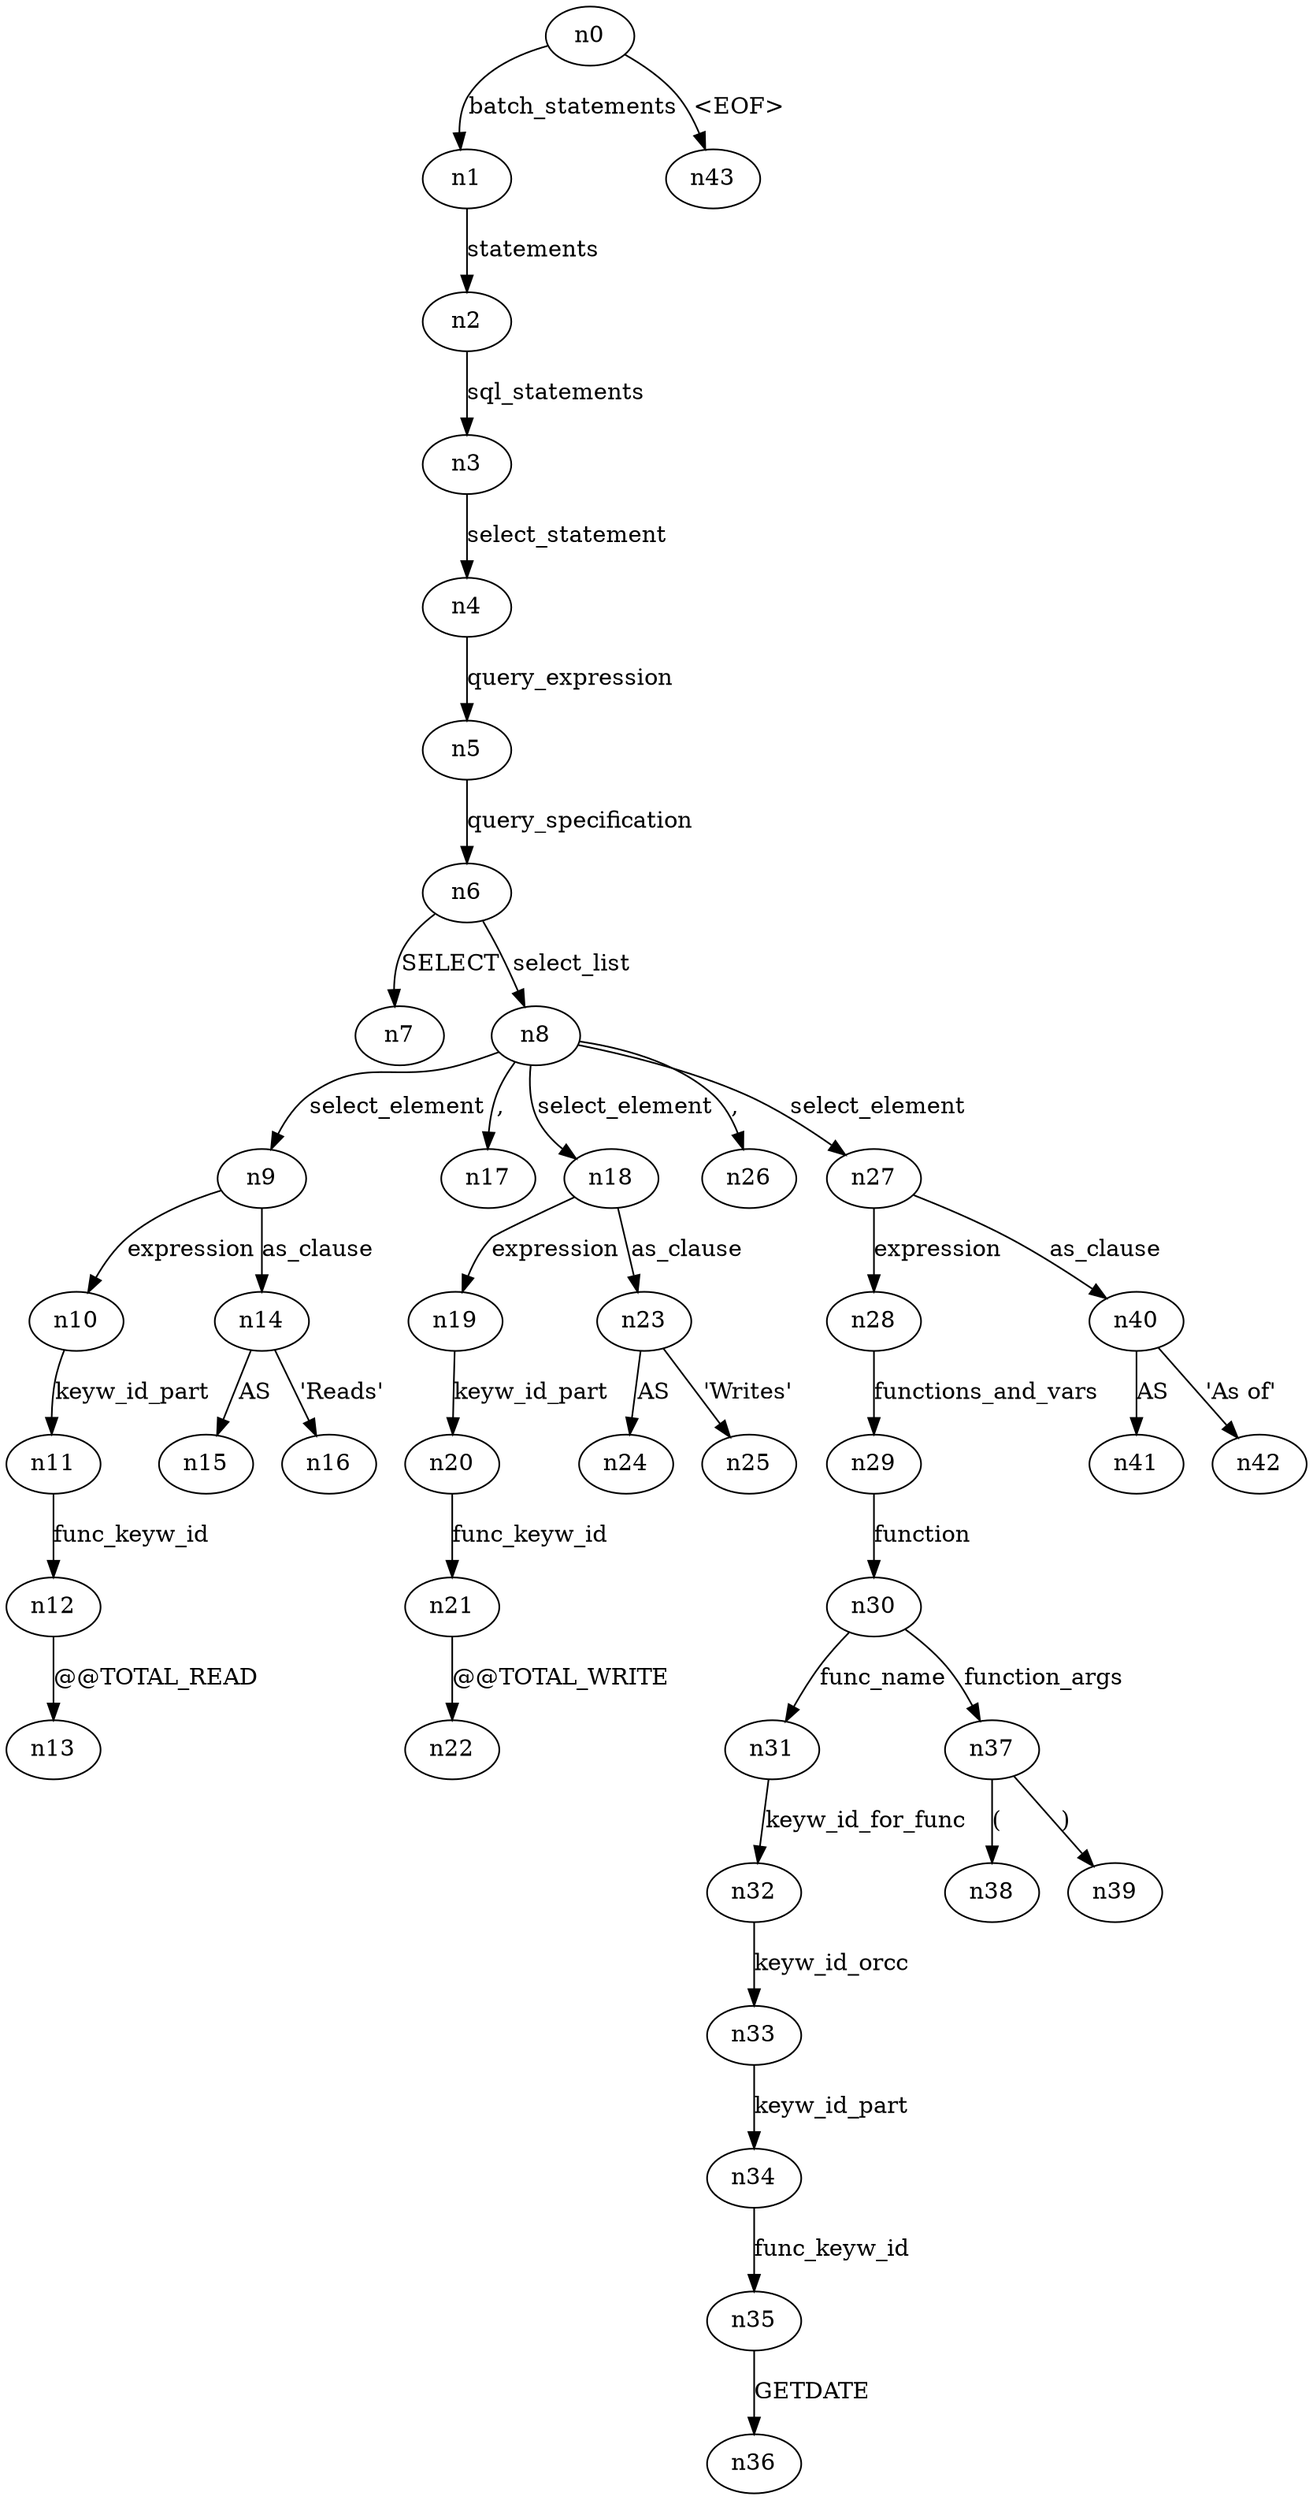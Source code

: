 digraph ParseTree {
  n0 -> n1 [label="batch_statements"];
  n1 -> n2 [label="statements"];
  n2 -> n3 [label="sql_statements"];
  n3 -> n4 [label="select_statement"];
  n4 -> n5 [label="query_expression"];
  n5 -> n6 [label="query_specification"];
  n6 -> n7 [label="SELECT"];
  n6 -> n8 [label="select_list"];
  n8 -> n9 [label="select_element"];
  n9 -> n10 [label="expression"];
  n10 -> n11 [label="keyw_id_part"];
  n11 -> n12 [label="func_keyw_id"];
  n12 -> n13 [label="@@TOTAL_READ"];
  n9 -> n14 [label="as_clause"];
  n14 -> n15 [label="AS"];
  n14 -> n16 [label="'Reads'"];
  n8 -> n17 [label=","];
  n8 -> n18 [label="select_element"];
  n18 -> n19 [label="expression"];
  n19 -> n20 [label="keyw_id_part"];
  n20 -> n21 [label="func_keyw_id"];
  n21 -> n22 [label="@@TOTAL_WRITE"];
  n18 -> n23 [label="as_clause"];
  n23 -> n24 [label="AS"];
  n23 -> n25 [label="'Writes'"];
  n8 -> n26 [label=","];
  n8 -> n27 [label="select_element"];
  n27 -> n28 [label="expression"];
  n28 -> n29 [label="functions_and_vars"];
  n29 -> n30 [label="function"];
  n30 -> n31 [label="func_name"];
  n31 -> n32 [label="keyw_id_for_func"];
  n32 -> n33 [label="keyw_id_orcc"];
  n33 -> n34 [label="keyw_id_part"];
  n34 -> n35 [label="func_keyw_id"];
  n35 -> n36 [label="GETDATE"];
  n30 -> n37 [label="function_args"];
  n37 -> n38 [label="("];
  n37 -> n39 [label=")"];
  n27 -> n40 [label="as_clause"];
  n40 -> n41 [label="AS"];
  n40 -> n42 [label="'As of'"];
  n0 -> n43 [label="<EOF>"];
}